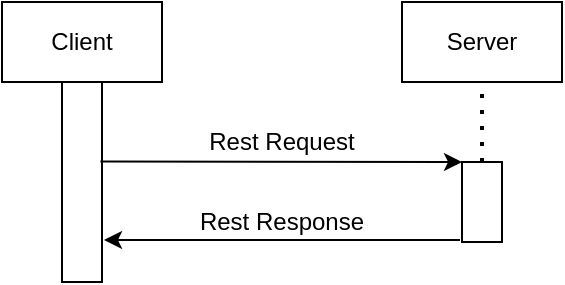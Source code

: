 <mxfile version="13.10.4" type="device"><diagram id="rT038T4aXfYQ4zCUwh65" name="Page-1"><mxGraphModel dx="1038" dy="491" grid="1" gridSize="10" guides="1" tooltips="1" connect="1" arrows="1" fold="1" page="1" pageScale="1" pageWidth="1100" pageHeight="1700" math="0" shadow="0"><root><mxCell id="0"/><mxCell id="1" parent="0"/><mxCell id="-7qo7kUQURswd0dacQ2_-2" value="Client" style="rounded=0;whiteSpace=wrap;html=1;" vertex="1" parent="1"><mxGeometry x="240" y="80" width="80" height="40" as="geometry"/></mxCell><mxCell id="-7qo7kUQURswd0dacQ2_-3" value="Server" style="rounded=0;whiteSpace=wrap;html=1;" vertex="1" parent="1"><mxGeometry x="440" y="80" width="80" height="40" as="geometry"/></mxCell><mxCell id="-7qo7kUQURswd0dacQ2_-5" value="" style="rounded=0;whiteSpace=wrap;html=1;" vertex="1" parent="1"><mxGeometry x="270" y="120" width="20" height="100" as="geometry"/></mxCell><mxCell id="-7qo7kUQURswd0dacQ2_-6" value="" style="endArrow=none;dashed=1;html=1;dashPattern=1 3;strokeWidth=2;entryX=0.5;entryY=1;entryDx=0;entryDy=0;" edge="1" parent="1" target="-7qo7kUQURswd0dacQ2_-3"><mxGeometry width="50" height="50" relative="1" as="geometry"><mxPoint x="480" y="160" as="sourcePoint"/><mxPoint x="560" y="150" as="targetPoint"/></mxGeometry></mxCell><mxCell id="-7qo7kUQURswd0dacQ2_-8" value="" style="endArrow=classic;html=1;exitX=0.96;exitY=0.398;exitDx=0;exitDy=0;exitPerimeter=0;" edge="1" parent="1" source="-7qo7kUQURswd0dacQ2_-5"><mxGeometry width="50" height="50" relative="1" as="geometry"><mxPoint x="500" y="310" as="sourcePoint"/><mxPoint x="470" y="160" as="targetPoint"/></mxGeometry></mxCell><mxCell id="-7qo7kUQURswd0dacQ2_-9" value="Rest Request" style="text;html=1;strokeColor=none;fillColor=none;align=center;verticalAlign=middle;whiteSpace=wrap;rounded=0;" vertex="1" parent="1"><mxGeometry x="340" y="140" width="80" height="20" as="geometry"/></mxCell><mxCell id="-7qo7kUQURswd0dacQ2_-10" value="" style="rounded=0;whiteSpace=wrap;html=1;" vertex="1" parent="1"><mxGeometry x="470" y="160" width="20" height="40" as="geometry"/></mxCell><mxCell id="-7qo7kUQURswd0dacQ2_-11" value="" style="endArrow=classic;html=1;" edge="1" parent="1"><mxGeometry width="50" height="50" relative="1" as="geometry"><mxPoint x="469" y="199" as="sourcePoint"/><mxPoint x="291" y="199" as="targetPoint"/></mxGeometry></mxCell><mxCell id="-7qo7kUQURswd0dacQ2_-12" value="Rest Response" style="text;html=1;strokeColor=none;fillColor=none;align=center;verticalAlign=middle;whiteSpace=wrap;rounded=0;" vertex="1" parent="1"><mxGeometry x="330" y="180" width="100" height="20" as="geometry"/></mxCell></root></mxGraphModel></diagram></mxfile>